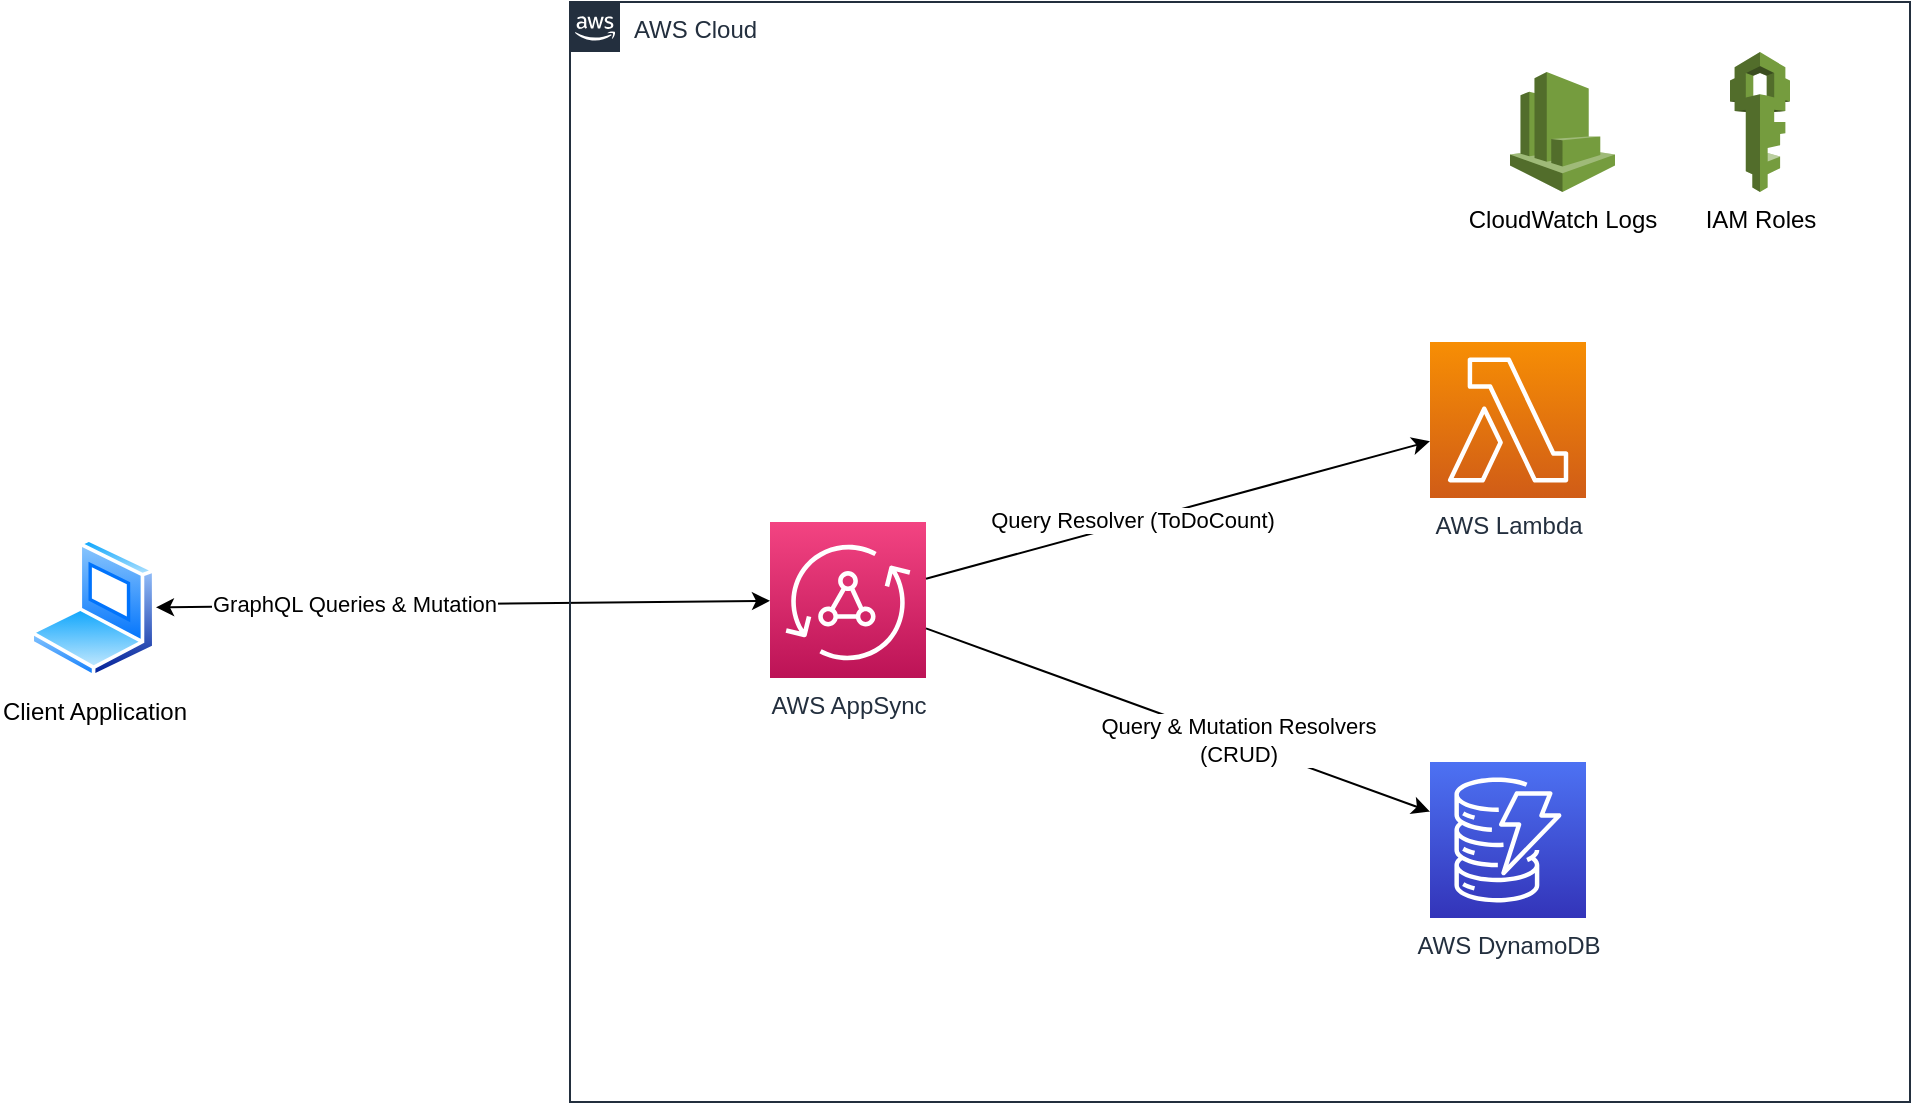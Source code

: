 <mxfile version="13.3.5" type="device"><diagram id="y5seIz_BYwUC8HOj-Wl2" name="Page-1"><mxGraphModel dx="1106" dy="829" grid="1" gridSize="10" guides="1" tooltips="1" connect="1" arrows="1" fold="1" page="1" pageScale="1" pageWidth="1100" pageHeight="850" math="0" shadow="0"><root><mxCell id="0"/><mxCell id="1" parent="0"/><mxCell id="hlNluyp3SkPGKiT04VVR-1" value="AWS AppSync" style="outlineConnect=0;fontColor=#232F3E;gradientColor=#F34482;gradientDirection=north;fillColor=#BC1356;strokeColor=#ffffff;dashed=0;verticalLabelPosition=bottom;verticalAlign=top;align=center;html=1;fontSize=12;fontStyle=0;aspect=fixed;shape=mxgraph.aws4.resourceIcon;resIcon=mxgraph.aws4.appsync;" vertex="1" parent="1"><mxGeometry x="510" y="390" width="78" height="78" as="geometry"/></mxCell><mxCell id="hlNluyp3SkPGKiT04VVR-3" value="AWS Lambda" style="outlineConnect=0;fontColor=#232F3E;gradientColor=#F78E04;gradientDirection=north;fillColor=#D05C17;strokeColor=#ffffff;dashed=0;verticalLabelPosition=bottom;verticalAlign=top;align=center;html=1;fontSize=12;fontStyle=0;aspect=fixed;shape=mxgraph.aws4.resourceIcon;resIcon=mxgraph.aws4.lambda;" vertex="1" parent="1"><mxGeometry x="840" y="300" width="78" height="78" as="geometry"/></mxCell><mxCell id="hlNluyp3SkPGKiT04VVR-5" value="AWS DynamoDB" style="outlineConnect=0;fontColor=#232F3E;gradientColor=#4D72F3;gradientDirection=north;fillColor=#3334B9;strokeColor=#ffffff;dashed=0;verticalLabelPosition=bottom;verticalAlign=top;align=center;html=1;fontSize=12;fontStyle=0;aspect=fixed;shape=mxgraph.aws4.resourceIcon;resIcon=mxgraph.aws4.dynamodb;" vertex="1" parent="1"><mxGeometry x="840" y="510" width="78" height="78" as="geometry"/></mxCell><mxCell id="hlNluyp3SkPGKiT04VVR-6" value="Client Application" style="aspect=fixed;perimeter=ellipsePerimeter;html=1;align=center;shadow=0;dashed=0;spacingTop=3;image;image=img/lib/active_directory/laptop_client.svg;" vertex="1" parent="1"><mxGeometry x="140" y="398" width="63" height="70" as="geometry"/></mxCell><mxCell id="hlNluyp3SkPGKiT04VVR-7" value="" style="endArrow=classic;startArrow=classic;html=1;" edge="1" parent="1" source="hlNluyp3SkPGKiT04VVR-6" target="hlNluyp3SkPGKiT04VVR-1"><mxGeometry width="50" height="50" relative="1" as="geometry"><mxPoint x="280" y="470" as="sourcePoint"/><mxPoint x="330" y="420" as="targetPoint"/></mxGeometry></mxCell><mxCell id="hlNluyp3SkPGKiT04VVR-9" value="GraphQL Queries &amp;amp; Mutation" style="edgeLabel;html=1;align=center;verticalAlign=middle;resizable=0;points=[];" vertex="1" connectable="0" parent="hlNluyp3SkPGKiT04VVR-7"><mxGeometry x="-0.355" y="1" relative="1" as="geometry"><mxPoint as="offset"/></mxGeometry></mxCell><mxCell id="hlNluyp3SkPGKiT04VVR-11" value="" style="endArrow=classic;html=1;" edge="1" parent="1" source="hlNluyp3SkPGKiT04VVR-1" target="hlNluyp3SkPGKiT04VVR-3"><mxGeometry width="50" height="50" relative="1" as="geometry"><mxPoint x="640" y="390" as="sourcePoint"/><mxPoint x="690" y="340" as="targetPoint"/></mxGeometry></mxCell><mxCell id="hlNluyp3SkPGKiT04VVR-14" value="Query Resolver (ToDoCount)" style="edgeLabel;html=1;align=center;verticalAlign=middle;resizable=0;points=[];" vertex="1" connectable="0" parent="hlNluyp3SkPGKiT04VVR-11"><mxGeometry x="-0.18" y="1" relative="1" as="geometry"><mxPoint as="offset"/></mxGeometry></mxCell><mxCell id="hlNluyp3SkPGKiT04VVR-12" value="" style="endArrow=classic;html=1;" edge="1" parent="1" source="hlNluyp3SkPGKiT04VVR-1" target="hlNluyp3SkPGKiT04VVR-5"><mxGeometry width="50" height="50" relative="1" as="geometry"><mxPoint x="598" y="428.971" as="sourcePoint"/><mxPoint x="870" y="359.029" as="targetPoint"/></mxGeometry></mxCell><mxCell id="hlNluyp3SkPGKiT04VVR-13" value="Query &amp;amp; Mutation Resolvers&lt;br&gt;(CRUD)" style="edgeLabel;html=1;align=center;verticalAlign=middle;resizable=0;points=[];" vertex="1" connectable="0" parent="hlNluyp3SkPGKiT04VVR-12"><mxGeometry x="0.226" y="1" relative="1" as="geometry"><mxPoint x="1" as="offset"/></mxGeometry></mxCell><mxCell id="hlNluyp3SkPGKiT04VVR-18" value="AWS Cloud" style="points=[[0,0],[0.25,0],[0.5,0],[0.75,0],[1,0],[1,0.25],[1,0.5],[1,0.75],[1,1],[0.75,1],[0.5,1],[0.25,1],[0,1],[0,0.75],[0,0.5],[0,0.25]];outlineConnect=0;gradientColor=none;html=1;whiteSpace=wrap;fontSize=12;fontStyle=0;shape=mxgraph.aws4.group;grIcon=mxgraph.aws4.group_aws_cloud_alt;strokeColor=#232F3E;fillColor=none;verticalAlign=top;align=left;spacingLeft=30;fontColor=#232F3E;dashed=0;" vertex="1" parent="1"><mxGeometry x="410" y="130" width="670" height="550" as="geometry"/></mxCell><mxCell id="hlNluyp3SkPGKiT04VVR-19" value="IAM Roles" style="outlineConnect=0;dashed=0;verticalLabelPosition=bottom;verticalAlign=top;align=center;html=1;shape=mxgraph.aws3.iam;fillColor=#759C3E;gradientColor=none;" vertex="1" parent="1"><mxGeometry x="990" y="155" width="30" height="70" as="geometry"/></mxCell><mxCell id="hlNluyp3SkPGKiT04VVR-20" value="CloudWatch Logs" style="outlineConnect=0;dashed=0;verticalLabelPosition=bottom;verticalAlign=top;align=center;html=1;shape=mxgraph.aws3.cloudwatch;fillColor=#759C3E;gradientColor=none;" vertex="1" parent="1"><mxGeometry x="880" y="165" width="52.5" height="60" as="geometry"/></mxCell></root></mxGraphModel></diagram></mxfile>